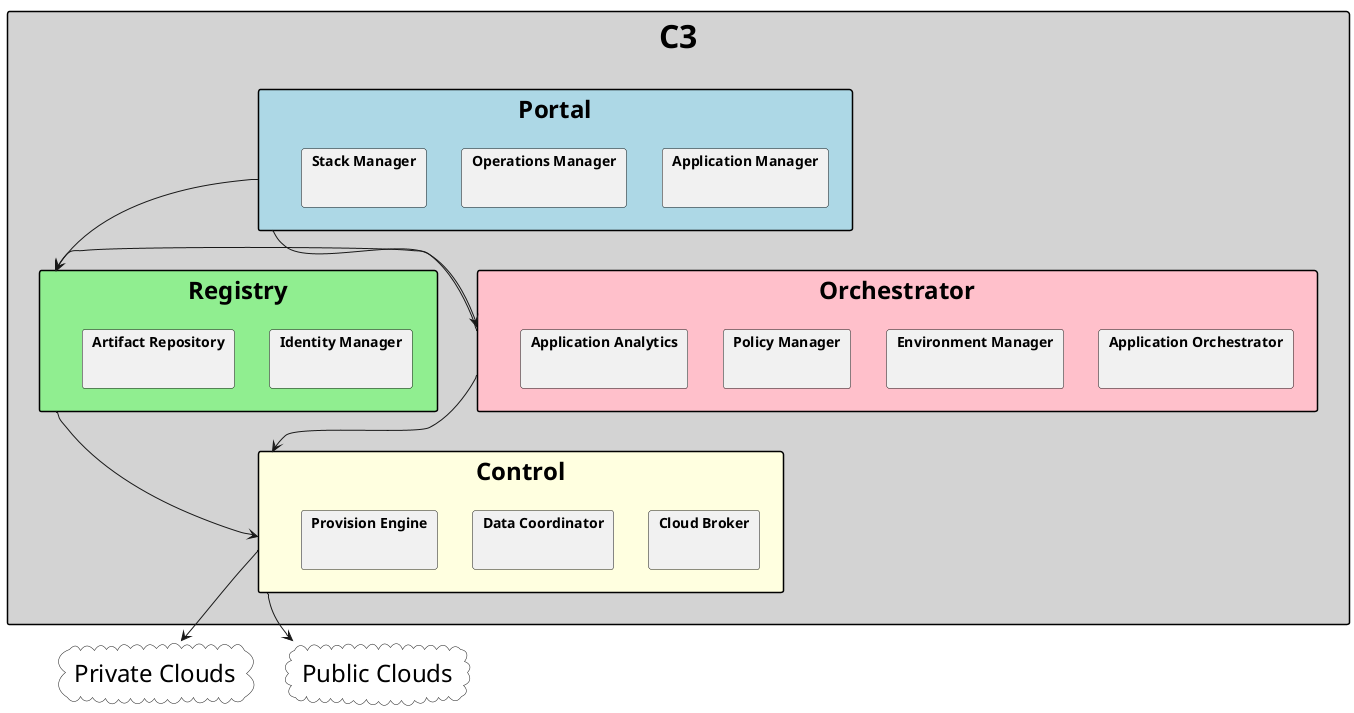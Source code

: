 @startuml

skinparam packageStyle rect

package <size:32>C3</size> #lightgray {
    package "<size:24>Portal</size>" as P #lightblue {
        package "Application Manager" { }
        package "Operations Manager" { }
        package "Stack Manager" { }
    }
    package "<size:24>Orchestrator</size>" as O #pink {
        package "Application Orchestrator" { }
        package "Environment Manager" { }
        package "Policy Manager" { }
        package "Application Analytics" { }
    }
    package "<size:24>Registry</size>" as R #lightgreen {
        package "Identity Manager" { }
        package "Artifact Repository" { }
    }

    package "<size:24>Control</size>" as C #lightyellow {
        package "Cloud Broker" { }
        package "Data Coordinator" { }
        package "Provision Engine" { }
    }
}

cloud "<size:24>Private Clouds</size>" as Private #ffffff {
}

cloud "<size:24>Public Clouds</size>" as Public #ffffff {
}

P --> O
P -> R
O -> R
R --> C
O --> C

C --> Private
C --> Public

@enduml

